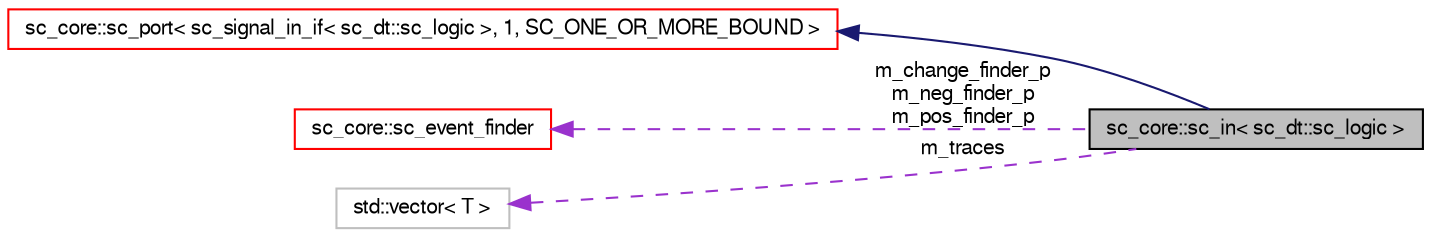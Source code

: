 digraph G
{
  edge [fontname="FreeSans",fontsize="10",labelfontname="FreeSans",labelfontsize="10"];
  node [fontname="FreeSans",fontsize="10",shape=record];
  rankdir=LR;
  Node1 [label="sc_core::sc_in\< sc_dt::sc_logic \>",height=0.2,width=0.4,color="black", fillcolor="grey75", style="filled" fontcolor="black"];
  Node2 -> Node1 [dir=back,color="midnightblue",fontsize="10",style="solid",fontname="FreeSans"];
  Node2 [label="sc_core::sc_port\< sc_signal_in_if\< sc_dt::sc_logic \>, 1, SC_ONE_OR_MORE_BOUND \>",height=0.2,width=0.4,color="red", fillcolor="white", style="filled",URL="$a00150.html"];
  Node3 -> Node1 [dir=back,color="darkorchid3",fontsize="10",style="dashed",label="m_change_finder_p\nm_neg_finder_p\nm_pos_finder_p",fontname="FreeSans"];
  Node3 [label="sc_core::sc_event_finder",height=0.2,width=0.4,color="red", fillcolor="white", style="filled",URL="$a00051.html"];
  Node4 -> Node1 [dir=back,color="darkorchid3",fontsize="10",style="dashed",label="m_traces",fontname="FreeSans"];
  Node4 [label="std::vector\< T \>",height=0.2,width=0.4,color="grey75", fillcolor="white", style="filled",tooltip="STL class."];
}
